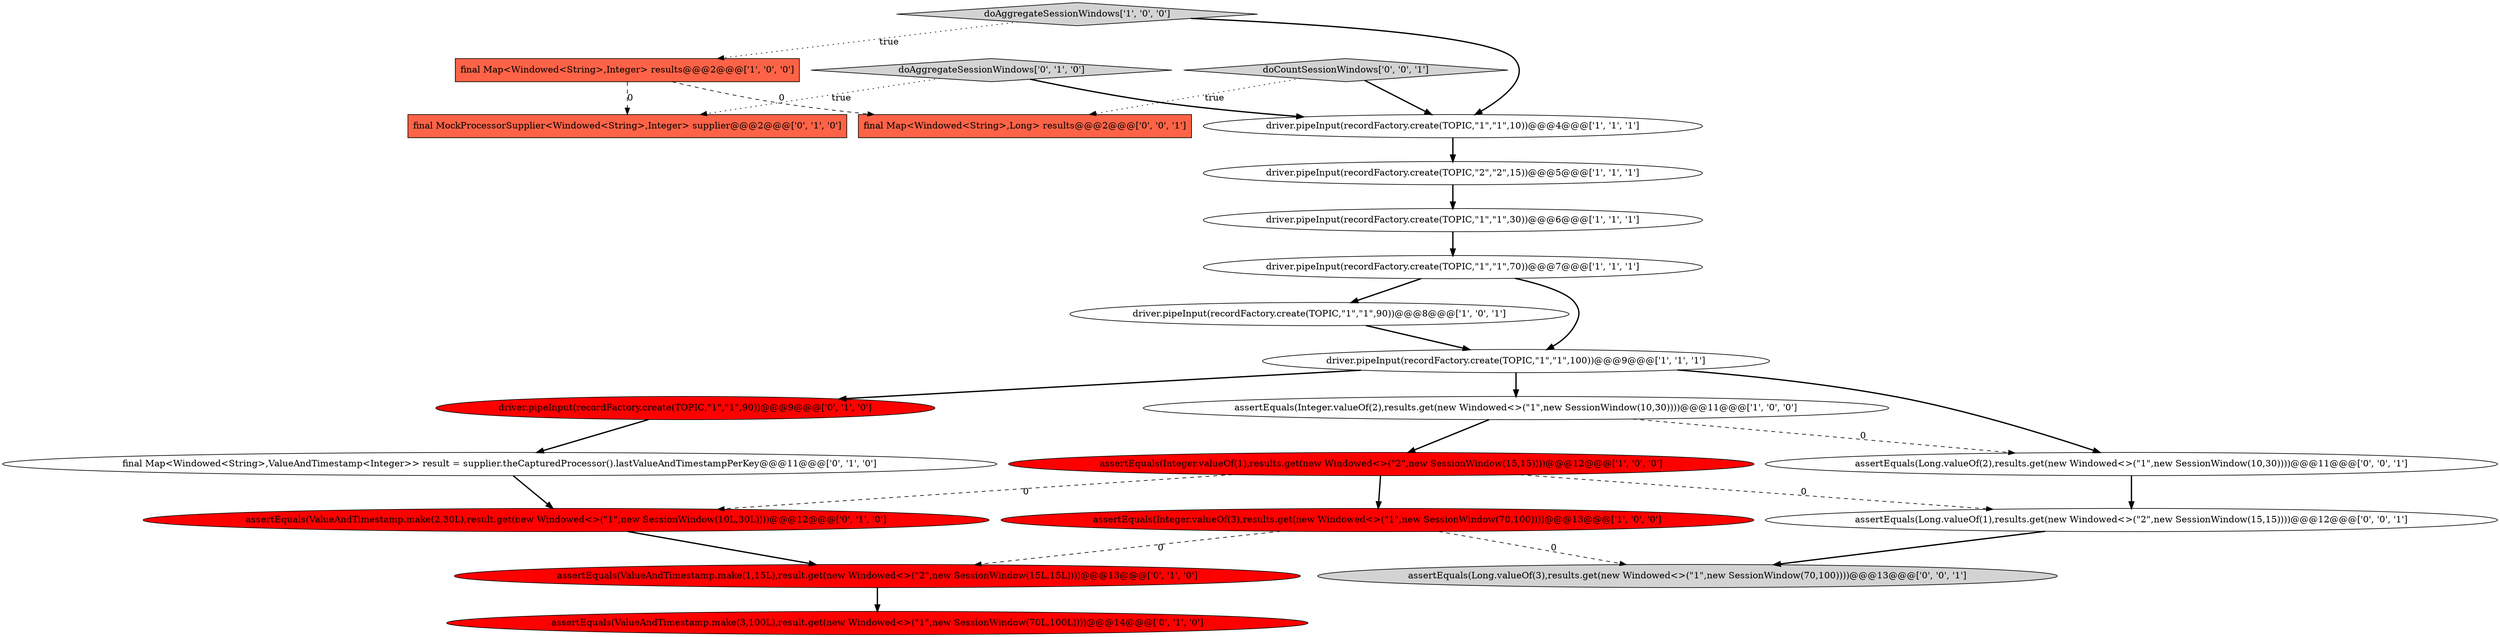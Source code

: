 digraph {
17 [style = filled, label = "final MockProcessorSupplier<Windowed<String>,Integer> supplier@@@2@@@['0', '1', '0']", fillcolor = tomato, shape = box image = "AAA1AAABBB2BBB"];
11 [style = filled, label = "assertEquals(ValueAndTimestamp.make(1,15L),result.get(new Windowed<>(\"2\",new SessionWindow(15L,15L))))@@@13@@@['0', '1', '0']", fillcolor = red, shape = ellipse image = "AAA1AAABBB2BBB"];
13 [style = filled, label = "assertEquals(ValueAndTimestamp.make(3,100L),result.get(new Windowed<>(\"1\",new SessionWindow(70L,100L))))@@@14@@@['0', '1', '0']", fillcolor = red, shape = ellipse image = "AAA1AAABBB2BBB"];
0 [style = filled, label = "driver.pipeInput(recordFactory.create(TOPIC,\"1\",\"1\",10))@@@4@@@['1', '1', '1']", fillcolor = white, shape = ellipse image = "AAA0AAABBB1BBB"];
12 [style = filled, label = "doAggregateSessionWindows['0', '1', '0']", fillcolor = lightgray, shape = diamond image = "AAA0AAABBB2BBB"];
16 [style = filled, label = "assertEquals(ValueAndTimestamp.make(2,30L),result.get(new Windowed<>(\"1\",new SessionWindow(10L,30L))))@@@12@@@['0', '1', '0']", fillcolor = red, shape = ellipse image = "AAA1AAABBB2BBB"];
7 [style = filled, label = "driver.pipeInput(recordFactory.create(TOPIC,\"1\",\"1\",100))@@@9@@@['1', '1', '1']", fillcolor = white, shape = ellipse image = "AAA0AAABBB1BBB"];
14 [style = filled, label = "final Map<Windowed<String>,ValueAndTimestamp<Integer>> result = supplier.theCapturedProcessor().lastValueAndTimestampPerKey@@@11@@@['0', '1', '0']", fillcolor = white, shape = ellipse image = "AAA0AAABBB2BBB"];
18 [style = filled, label = "assertEquals(Long.valueOf(2),results.get(new Windowed<>(\"1\",new SessionWindow(10,30))))@@@11@@@['0', '0', '1']", fillcolor = white, shape = ellipse image = "AAA0AAABBB3BBB"];
21 [style = filled, label = "doCountSessionWindows['0', '0', '1']", fillcolor = lightgray, shape = diamond image = "AAA0AAABBB3BBB"];
15 [style = filled, label = "driver.pipeInput(recordFactory.create(TOPIC,\"1\",\"1\",90))@@@9@@@['0', '1', '0']", fillcolor = red, shape = ellipse image = "AAA1AAABBB2BBB"];
3 [style = filled, label = "driver.pipeInput(recordFactory.create(TOPIC,\"1\",\"1\",30))@@@6@@@['1', '1', '1']", fillcolor = white, shape = ellipse image = "AAA0AAABBB1BBB"];
22 [style = filled, label = "final Map<Windowed<String>,Long> results@@@2@@@['0', '0', '1']", fillcolor = tomato, shape = box image = "AAA0AAABBB3BBB"];
1 [style = filled, label = "assertEquals(Integer.valueOf(2),results.get(new Windowed<>(\"1\",new SessionWindow(10,30))))@@@11@@@['1', '0', '0']", fillcolor = white, shape = ellipse image = "AAA0AAABBB1BBB"];
2 [style = filled, label = "doAggregateSessionWindows['1', '0', '0']", fillcolor = lightgray, shape = diamond image = "AAA0AAABBB1BBB"];
20 [style = filled, label = "assertEquals(Long.valueOf(3),results.get(new Windowed<>(\"1\",new SessionWindow(70,100))))@@@13@@@['0', '0', '1']", fillcolor = lightgray, shape = ellipse image = "AAA0AAABBB3BBB"];
5 [style = filled, label = "driver.pipeInput(recordFactory.create(TOPIC,\"1\",\"1\",90))@@@8@@@['1', '0', '1']", fillcolor = white, shape = ellipse image = "AAA0AAABBB1BBB"];
4 [style = filled, label = "driver.pipeInput(recordFactory.create(TOPIC,\"1\",\"1\",70))@@@7@@@['1', '1', '1']", fillcolor = white, shape = ellipse image = "AAA0AAABBB1BBB"];
9 [style = filled, label = "assertEquals(Integer.valueOf(3),results.get(new Windowed<>(\"1\",new SessionWindow(70,100))))@@@13@@@['1', '0', '0']", fillcolor = red, shape = ellipse image = "AAA1AAABBB1BBB"];
19 [style = filled, label = "assertEquals(Long.valueOf(1),results.get(new Windowed<>(\"2\",new SessionWindow(15,15))))@@@12@@@['0', '0', '1']", fillcolor = white, shape = ellipse image = "AAA0AAABBB3BBB"];
6 [style = filled, label = "driver.pipeInput(recordFactory.create(TOPIC,\"2\",\"2\",15))@@@5@@@['1', '1', '1']", fillcolor = white, shape = ellipse image = "AAA0AAABBB1BBB"];
10 [style = filled, label = "final Map<Windowed<String>,Integer> results@@@2@@@['1', '0', '0']", fillcolor = tomato, shape = box image = "AAA1AAABBB1BBB"];
8 [style = filled, label = "assertEquals(Integer.valueOf(1),results.get(new Windowed<>(\"2\",new SessionWindow(15,15))))@@@12@@@['1', '0', '0']", fillcolor = red, shape = ellipse image = "AAA1AAABBB1BBB"];
14->16 [style = bold, label=""];
9->20 [style = dashed, label="0"];
6->3 [style = bold, label=""];
8->19 [style = dashed, label="0"];
12->17 [style = dotted, label="true"];
8->16 [style = dashed, label="0"];
7->1 [style = bold, label=""];
1->8 [style = bold, label=""];
16->11 [style = bold, label=""];
15->14 [style = bold, label=""];
21->0 [style = bold, label=""];
0->6 [style = bold, label=""];
19->20 [style = bold, label=""];
18->19 [style = bold, label=""];
21->22 [style = dotted, label="true"];
1->18 [style = dashed, label="0"];
10->22 [style = dashed, label="0"];
12->0 [style = bold, label=""];
3->4 [style = bold, label=""];
4->7 [style = bold, label=""];
2->0 [style = bold, label=""];
11->13 [style = bold, label=""];
8->9 [style = bold, label=""];
10->17 [style = dashed, label="0"];
7->18 [style = bold, label=""];
9->11 [style = dashed, label="0"];
5->7 [style = bold, label=""];
7->15 [style = bold, label=""];
4->5 [style = bold, label=""];
2->10 [style = dotted, label="true"];
}
